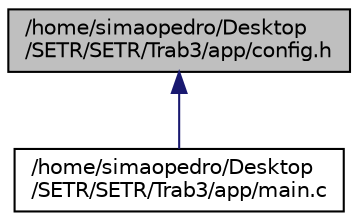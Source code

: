digraph "/home/simaopedro/Desktop/SETR/SETR/Trab3/app/config.h"
{
 // LATEX_PDF_SIZE
  edge [fontname="Helvetica",fontsize="10",labelfontname="Helvetica",labelfontsize="10"];
  node [fontname="Helvetica",fontsize="10",shape=record];
  Node1 [label="/home/simaopedro/Desktop\l/SETR/SETR/Trab3/app/config.h",height=0.2,width=0.4,color="black", fillcolor="grey75", style="filled", fontcolor="black",tooltip="Configuration file."];
  Node1 -> Node2 [dir="back",color="midnightblue",fontsize="10",style="solid",fontname="Helvetica"];
  Node2 [label="/home/simaopedro/Desktop\l/SETR/SETR/Trab3/app/main.c",height=0.2,width=0.4,color="black", fillcolor="white", style="filled",URL="$main_8c.html",tooltip="Main function for the vending machine project."];
}
